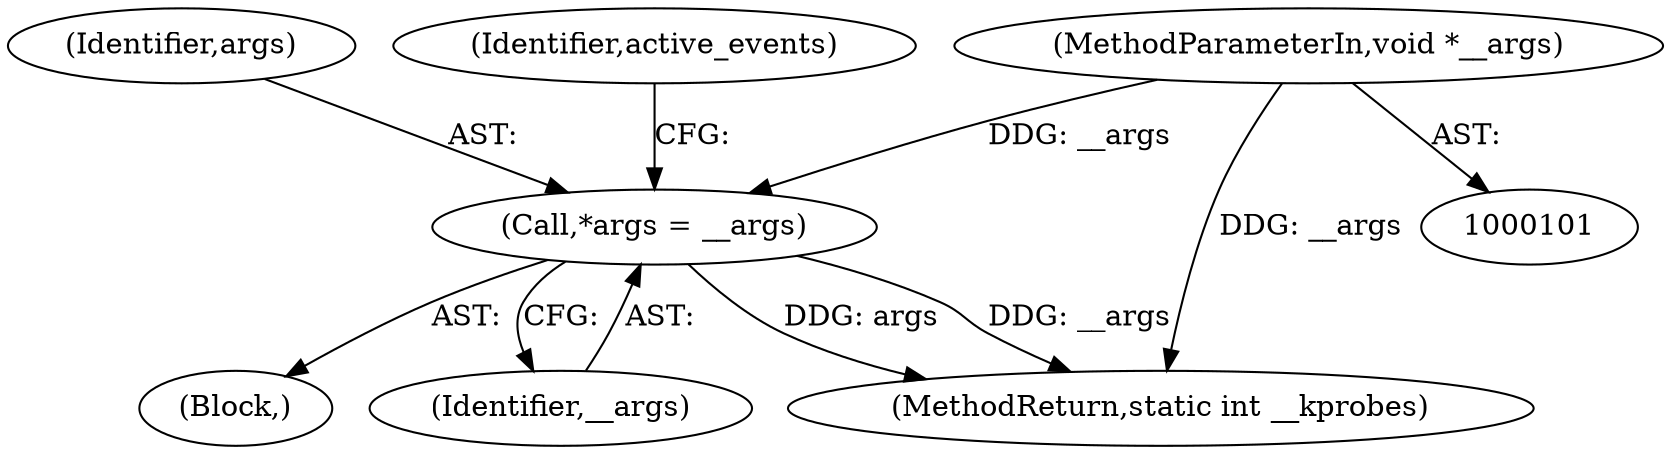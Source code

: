 digraph "0_linux_a8b0ca17b80e92faab46ee7179ba9e99ccb61233_31@pointer" {
"1000104" [label="(MethodParameterIn,void *__args)"];
"1000107" [label="(Call,*args = __args)"];
"1000104" [label="(MethodParameterIn,void *__args)"];
"1000108" [label="(Identifier,args)"];
"1000105" [label="(Block,)"];
"1000109" [label="(Identifier,__args)"];
"1000107" [label="(Call,*args = __args)"];
"1000222" [label="(MethodReturn,static int __kprobes)"];
"1000118" [label="(Identifier,active_events)"];
"1000104" -> "1000101"  [label="AST: "];
"1000104" -> "1000222"  [label="DDG: __args"];
"1000104" -> "1000107"  [label="DDG: __args"];
"1000107" -> "1000105"  [label="AST: "];
"1000107" -> "1000109"  [label="CFG: "];
"1000108" -> "1000107"  [label="AST: "];
"1000109" -> "1000107"  [label="AST: "];
"1000118" -> "1000107"  [label="CFG: "];
"1000107" -> "1000222"  [label="DDG: args"];
"1000107" -> "1000222"  [label="DDG: __args"];
}
